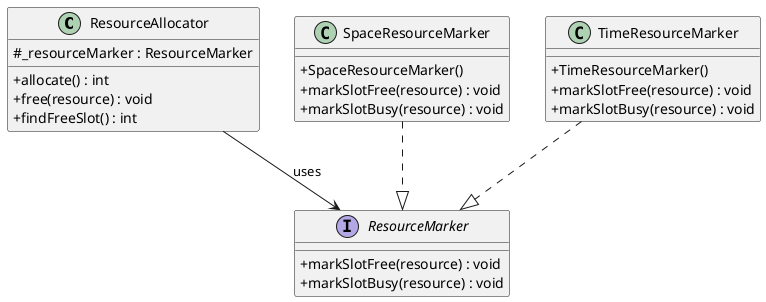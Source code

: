 @startuml ResourceAllocationDiagram
skinparam classAttributeIconSize 0

' ResourceAllocator class with a protected field of type ResourceMarker
class ResourceAllocator {
  # _resourceMarker : ResourceMarker
  + allocate() : int
  + free(resource) : void
  + findFreeSlot() : int
}

' ResourceMarker interface with two methods
interface ResourceMarker {
  + markSlotFree(resource) : void
  + markSlotBusy(resource) : void
}

' SpaceResourceMarker class implementing ResourceMarker
class SpaceResourceMarker {
  + SpaceResourceMarker()
  + markSlotFree(resource) : void
  + markSlotBusy(resource) : void
}

' TimeResourceMarker class implementing ResourceMarker
class TimeResourceMarker {
  + TimeResourceMarker()
  + markSlotFree(resource) : void
  + markSlotBusy(resource) : void
}


' Define relationships
ResourceAllocator --> ResourceMarker : uses
SpaceResourceMarker ..|> ResourceMarker
TimeResourceMarker ..|> ResourceMarker

@enduml

